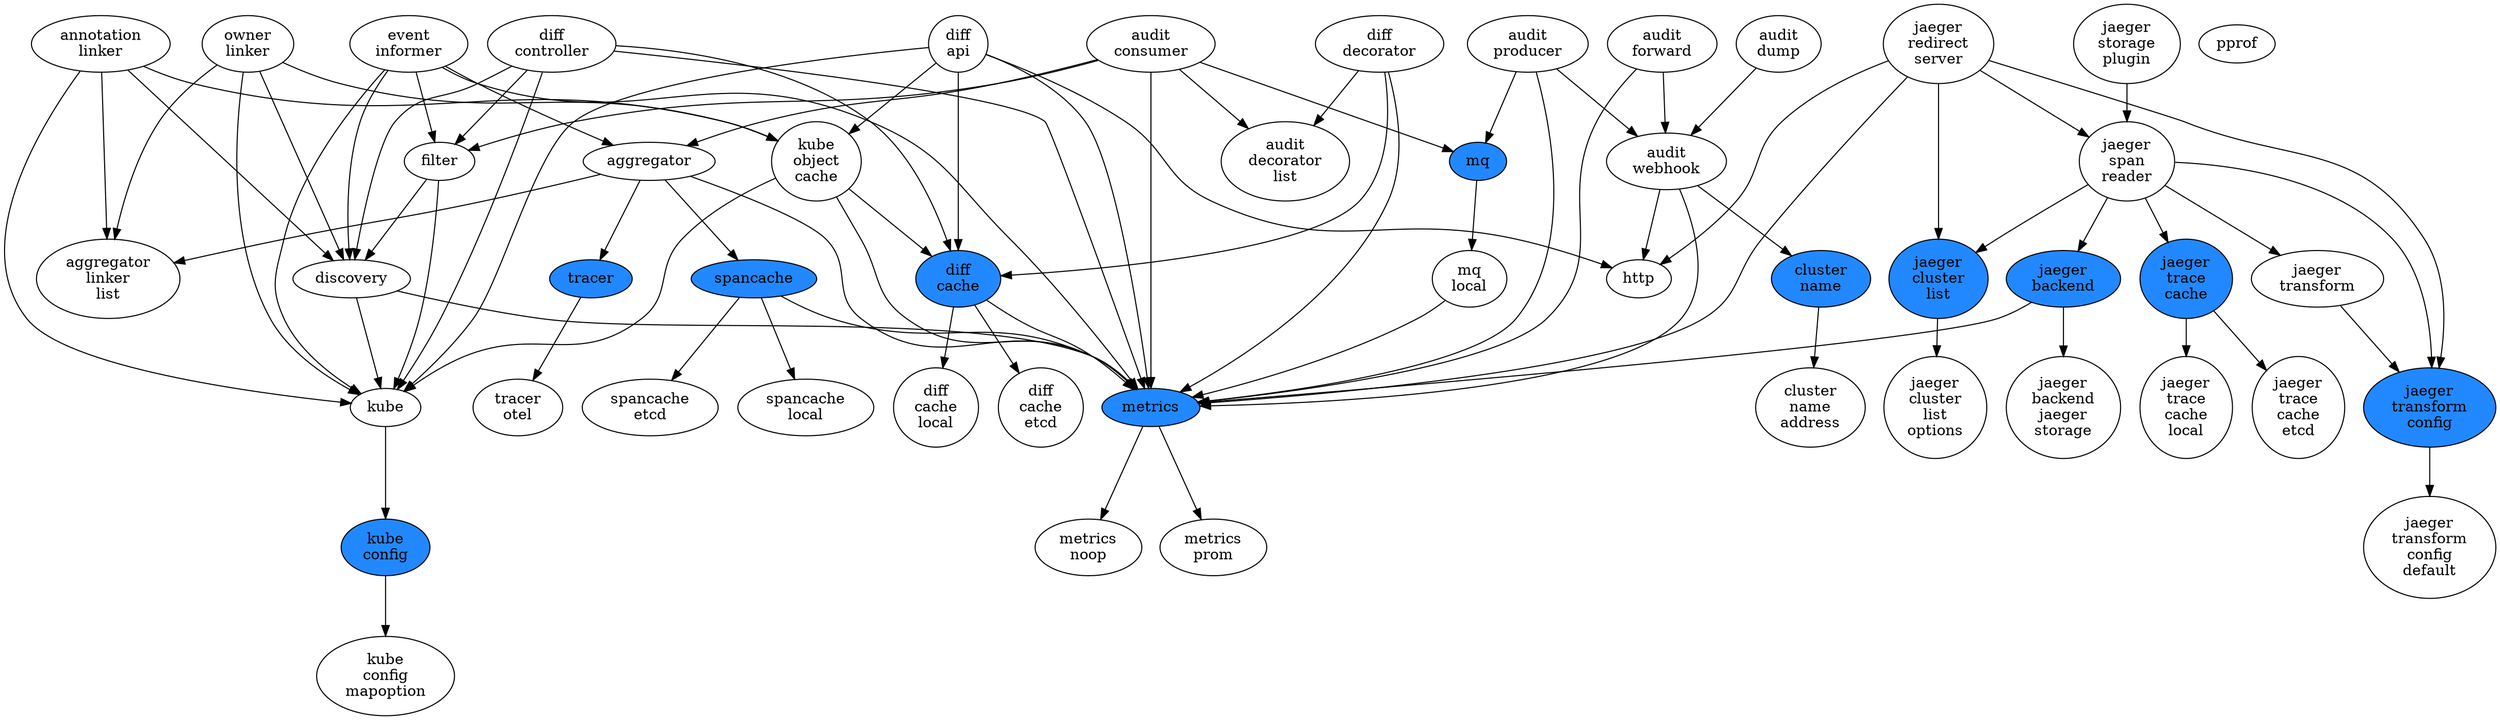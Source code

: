 digraph G {
	{
	rank=source;
		n0 [label="annotation\nlinker", style="", fillcolor="white"]
		n1 [label="audit\nconsumer", style="", fillcolor="white"]
		n2 [label="audit\ndump", style="", fillcolor="white"]
		n3 [label="audit\nforward", style="", fillcolor="white"]
		n4 [label="audit\nproducer", style="", fillcolor="white"]
		n5 [label="diff\napi", style="", fillcolor="white"]
		n6 [label="diff\ncontroller", style="", fillcolor="white"]
		n7 [label="diff\ndecorator", style="", fillcolor="white"]
		n8 [label="event\ninformer", style="", fillcolor="white"]
		n9 [label="jaeger\nredirect\nserver", style="", fillcolor="white"]
		n10 [label="jaeger\nstorage\nplugin", style="", fillcolor="white"]
		n11 [label="owner\nlinker", style="", fillcolor="white"]
		n12 [label="pprof", style="", fillcolor="white"]
	}
		n13 [label="aggregator", style="", fillcolor="white"]
		n14 [label="aggregator\nlinker\nlist", style="", fillcolor="white"]
		n15 [label="audit\ndecorator\nlist", style="", fillcolor="white"]
		n16 [label="audit\nwebhook", style="", fillcolor="white"]
		n17 [label="cluster\nname", style="filled", fillcolor="#2288ff"]
		n18 [label="cluster\nname\naddress", style="", fillcolor="white"]
		n19 [label="diff\ncache", style="filled", fillcolor="#2288ff"]
		n20 [label="diff\ncache\netcd", style="", fillcolor="white"]
		n21 [label="diff\ncache\nlocal", style="", fillcolor="white"]
		n22 [label="discovery", style="", fillcolor="white"]
		n23 [label="filter", style="", fillcolor="white"]
		n24 [label="http", style="", fillcolor="white"]
		n25 [label="jaeger\nbackend", style="filled", fillcolor="#2288ff"]
		n26 [label="jaeger\nbackend\njaeger\nstorage", style="", fillcolor="white"]
		n27 [label="jaeger\ncluster\nlist", style="filled", fillcolor="#2288ff"]
		n28 [label="jaeger\ncluster\nlist\noptions", style="", fillcolor="white"]
		n29 [label="jaeger\nspan\nreader", style="", fillcolor="white"]
		n30 [label="jaeger\ntrace\ncache", style="filled", fillcolor="#2288ff"]
		n31 [label="jaeger\ntrace\ncache\netcd", style="", fillcolor="white"]
		n32 [label="jaeger\ntrace\ncache\nlocal", style="", fillcolor="white"]
		n33 [label="jaeger\ntransform", style="", fillcolor="white"]
		n34 [label="jaeger\ntransform\nconfig", style="filled", fillcolor="#2288ff"]
		n35 [label="jaeger\ntransform\nconfig\ndefault", style="", fillcolor="white"]
		n36 [label="kube", style="", fillcolor="white"]
		n37 [label="kube\nconfig", style="filled", fillcolor="#2288ff"]
		n38 [label="kube\nconfig\nmapoption", style="", fillcolor="white"]
		n39 [label="kube\nobject\ncache", style="", fillcolor="white"]
		n40 [label="metrics", style="filled", fillcolor="#2288ff"]
		n41 [label="metrics\nnoop", style="", fillcolor="white"]
		n42 [label="metrics\nprom", style="", fillcolor="white"]
		n43 [label="mq", style="filled", fillcolor="#2288ff"]
		n44 [label="mq\nlocal", style="", fillcolor="white"]
		n45 [label="spancache", style="filled", fillcolor="#2288ff"]
		n46 [label="spancache\netcd", style="", fillcolor="white"]
		n47 [label="spancache\nlocal", style="", fillcolor="white"]
		n48 [label="tracer", style="filled", fillcolor="#2288ff"]
		n49 [label="tracer\notel", style="", fillcolor="white"]
	n0 -> n14
	n0 -> n22
	n0 -> n36
	n0 -> n39
	n1 -> n13
	n1 -> n15
	n1 -> n23
	n1 -> n40
	n1 -> n43
	n2 -> n16
	n3 -> n16
	n3 -> n40
	n4 -> n16
	n4 -> n40
	n4 -> n43
	n5 -> n19
	n5 -> n24
	n5 -> n36
	n5 -> n39
	n5 -> n40
	n6 -> n19
	n6 -> n22
	n6 -> n23
	n6 -> n36
	n6 -> n40
	n7 -> n15
	n7 -> n19
	n7 -> n40
	n8 -> n13
	n8 -> n22
	n8 -> n23
	n8 -> n36
	n8 -> n40
	n9 -> n24
	n9 -> n27
	n9 -> n29
	n9 -> n34
	n9 -> n40
	n10 -> n29
	n11 -> n14
	n11 -> n22
	n11 -> n36
	n11 -> n39
	n13 -> n14
	n13 -> n40
	n13 -> n45
	n13 -> n48
	n16 -> n17
	n16 -> n24
	n16 -> n40
	n17 -> n18
	n19 -> n20
	n19 -> n21
	n19 -> n40
	n22 -> n36
	n22 -> n40
	n23 -> n22
	n23 -> n36
	n25 -> n26
	n25 -> n40
	n27 -> n28
	n29 -> n25
	n29 -> n27
	n29 -> n30
	n29 -> n33
	n29 -> n34
	n30 -> n31
	n30 -> n32
	n33 -> n34
	n34 -> n35
	n36 -> n37
	n37 -> n38
	n39 -> n19
	n39 -> n36
	n39 -> n40
	n40 -> n41
	n40 -> n42
	n43 -> n44
	n44 -> n40
	n45 -> n40
	n45 -> n46
	n45 -> n47
	n48 -> n49
}
